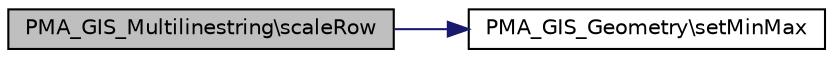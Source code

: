 digraph G
{
  edge [fontname="Helvetica",fontsize="10",labelfontname="Helvetica",labelfontsize="10"];
  node [fontname="Helvetica",fontsize="10",shape=record];
  rankdir="LR";
  Node1 [label="PMA_GIS_Multilinestring\\scaleRow",height=0.2,width=0.4,color="black", fillcolor="grey75", style="filled" fontcolor="black"];
  Node1 -> Node2 [color="midnightblue",fontsize="10",style="solid",fontname="Helvetica"];
  Node2 [label="PMA_GIS_Geometry\\setMinMax",height=0.2,width=0.4,color="black", fillcolor="white", style="filled",URL="$classPMA__GIS__Geometry.html#a2f42b942c91923a8f1365d949c1d79e1",tooltip="Update the min, max values with the given point set."];
}
